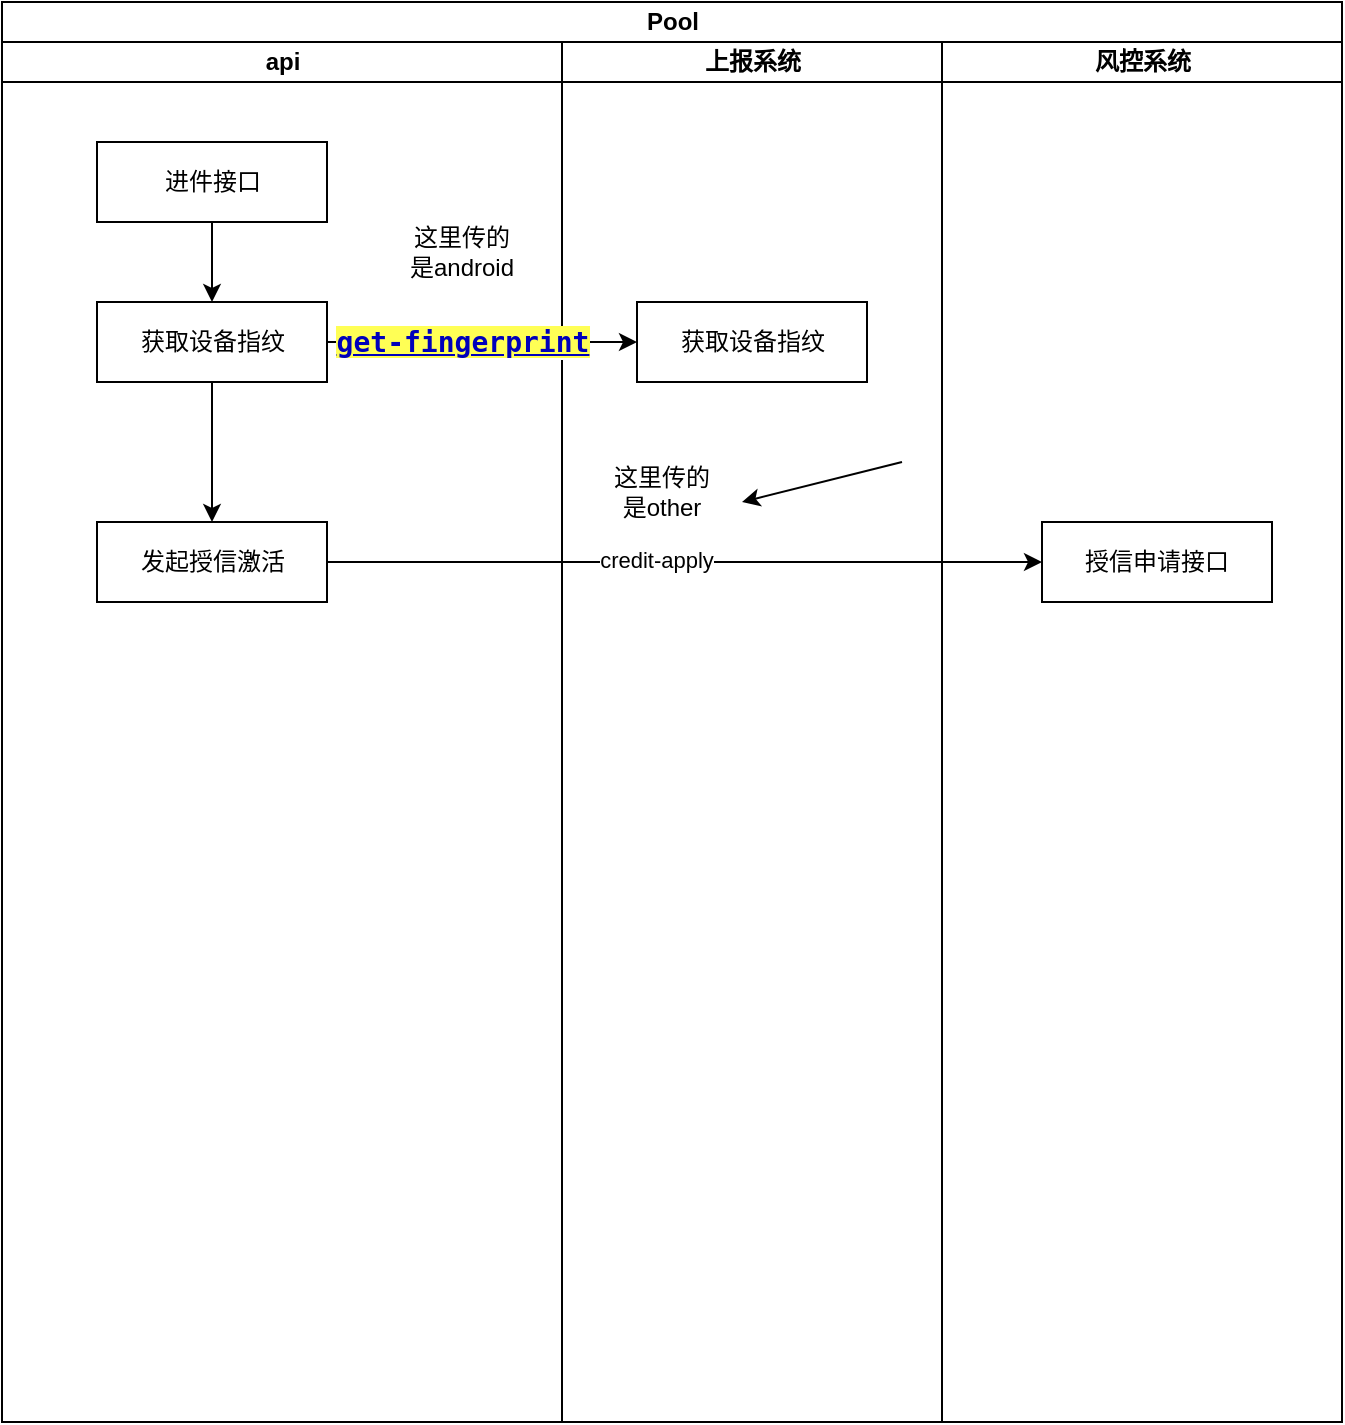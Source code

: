 <mxfile version="26.0.14">
  <diagram name="第 1 页" id="XS6nX_aJ38wYpb9EXPcy">
    <mxGraphModel dx="1186" dy="732" grid="1" gridSize="10" guides="1" tooltips="1" connect="1" arrows="1" fold="1" page="1" pageScale="1" pageWidth="827" pageHeight="1169" math="0" shadow="0">
      <root>
        <mxCell id="0" />
        <mxCell id="1" parent="0" />
        <mxCell id="bEYxLH-Ri-cHhI2nChgo-1" value="Pool" style="swimlane;childLayout=stackLayout;resizeParent=1;resizeParentMax=0;startSize=20;html=1;" vertex="1" parent="1">
          <mxGeometry x="30" y="210" width="670" height="710" as="geometry" />
        </mxCell>
        <mxCell id="bEYxLH-Ri-cHhI2nChgo-2" value="api" style="swimlane;startSize=20;html=1;" vertex="1" parent="bEYxLH-Ri-cHhI2nChgo-1">
          <mxGeometry y="20" width="280" height="690" as="geometry" />
        </mxCell>
        <mxCell id="bEYxLH-Ri-cHhI2nChgo-8" value="" style="edgeStyle=orthogonalEdgeStyle;rounded=0;orthogonalLoop=1;jettySize=auto;html=1;" edge="1" parent="bEYxLH-Ri-cHhI2nChgo-2" source="bEYxLH-Ri-cHhI2nChgo-6" target="bEYxLH-Ri-cHhI2nChgo-7">
          <mxGeometry relative="1" as="geometry" />
        </mxCell>
        <mxCell id="bEYxLH-Ri-cHhI2nChgo-6" value="进件接口" style="rounded=0;whiteSpace=wrap;html=1;" vertex="1" parent="bEYxLH-Ri-cHhI2nChgo-2">
          <mxGeometry x="47.5" y="50" width="115" height="40" as="geometry" />
        </mxCell>
        <mxCell id="bEYxLH-Ri-cHhI2nChgo-14" value="" style="edgeStyle=orthogonalEdgeStyle;rounded=0;orthogonalLoop=1;jettySize=auto;html=1;" edge="1" parent="bEYxLH-Ri-cHhI2nChgo-2" source="bEYxLH-Ri-cHhI2nChgo-7" target="bEYxLH-Ri-cHhI2nChgo-13">
          <mxGeometry relative="1" as="geometry" />
        </mxCell>
        <mxCell id="bEYxLH-Ri-cHhI2nChgo-7" value="获取设备指纹" style="rounded=0;whiteSpace=wrap;html=1;" vertex="1" parent="bEYxLH-Ri-cHhI2nChgo-2">
          <mxGeometry x="47.5" y="130" width="115" height="40" as="geometry" />
        </mxCell>
        <mxCell id="bEYxLH-Ri-cHhI2nChgo-12" value="这里传的是android" style="text;html=1;align=center;verticalAlign=middle;whiteSpace=wrap;rounded=0;" vertex="1" parent="bEYxLH-Ri-cHhI2nChgo-2">
          <mxGeometry x="200" y="90" width="60" height="30" as="geometry" />
        </mxCell>
        <mxCell id="bEYxLH-Ri-cHhI2nChgo-13" value="发起授信激活" style="rounded=0;whiteSpace=wrap;html=1;" vertex="1" parent="bEYxLH-Ri-cHhI2nChgo-2">
          <mxGeometry x="47.5" y="240" width="115" height="40" as="geometry" />
        </mxCell>
        <mxCell id="bEYxLH-Ri-cHhI2nChgo-3" value="上报系统" style="swimlane;startSize=20;html=1;" vertex="1" parent="bEYxLH-Ri-cHhI2nChgo-1">
          <mxGeometry x="280" y="20" width="190" height="690" as="geometry" />
        </mxCell>
        <mxCell id="bEYxLH-Ri-cHhI2nChgo-9" value="获取设备指纹" style="rounded=0;whiteSpace=wrap;html=1;" vertex="1" parent="bEYxLH-Ri-cHhI2nChgo-3">
          <mxGeometry x="37.5" y="130" width="115" height="40" as="geometry" />
        </mxCell>
        <mxCell id="bEYxLH-Ri-cHhI2nChgo-18" value="这里传的是other" style="text;html=1;align=center;verticalAlign=middle;whiteSpace=wrap;rounded=0;" vertex="1" parent="bEYxLH-Ri-cHhI2nChgo-3">
          <mxGeometry x="20" y="210" width="60" height="30" as="geometry" />
        </mxCell>
        <mxCell id="bEYxLH-Ri-cHhI2nChgo-19" value="" style="endArrow=classic;html=1;rounded=0;" edge="1" parent="bEYxLH-Ri-cHhI2nChgo-3">
          <mxGeometry width="50" height="50" relative="1" as="geometry">
            <mxPoint x="170" y="210" as="sourcePoint" />
            <mxPoint x="90" y="230" as="targetPoint" />
          </mxGeometry>
        </mxCell>
        <mxCell id="bEYxLH-Ri-cHhI2nChgo-4" value="风控系统" style="swimlane;startSize=20;html=1;" vertex="1" parent="bEYxLH-Ri-cHhI2nChgo-1">
          <mxGeometry x="470" y="20" width="200" height="690" as="geometry" />
        </mxCell>
        <mxCell id="bEYxLH-Ri-cHhI2nChgo-15" value="授信申请接口" style="rounded=0;whiteSpace=wrap;html=1;" vertex="1" parent="bEYxLH-Ri-cHhI2nChgo-4">
          <mxGeometry x="50" y="240" width="115" height="40" as="geometry" />
        </mxCell>
        <mxCell id="bEYxLH-Ri-cHhI2nChgo-10" style="edgeStyle=orthogonalEdgeStyle;rounded=0;orthogonalLoop=1;jettySize=auto;html=1;entryX=0;entryY=0.5;entryDx=0;entryDy=0;" edge="1" parent="bEYxLH-Ri-cHhI2nChgo-1" source="bEYxLH-Ri-cHhI2nChgo-7" target="bEYxLH-Ri-cHhI2nChgo-9">
          <mxGeometry relative="1" as="geometry" />
        </mxCell>
        <mxCell id="bEYxLH-Ri-cHhI2nChgo-11" value="&lt;a style=&quot;box-sizing: border-box; background: 0px center rgb(255, 255, 85); color: rgb(0, 0, 187); -webkit-font-smoothing: antialiased; font-family: monospace; font-size: 14px; font-weight: 700; text-align: start; text-wrap-mode: wrap;&quot; target=&quot;_blank&quot; href=&quot;http://api.xinfei.io/report/device/get-fingerprint&quot;&gt;get-fingerprint&lt;/a&gt;" style="edgeLabel;html=1;align=center;verticalAlign=middle;resizable=0;points=[];labelBorderColor=none;" vertex="1" connectable="0" parent="bEYxLH-Ri-cHhI2nChgo-10">
          <mxGeometry x="-0.234" y="-1" relative="1" as="geometry">
            <mxPoint x="8" y="-1" as="offset" />
          </mxGeometry>
        </mxCell>
        <mxCell id="bEYxLH-Ri-cHhI2nChgo-16" style="edgeStyle=orthogonalEdgeStyle;rounded=0;orthogonalLoop=1;jettySize=auto;html=1;entryX=0;entryY=0.5;entryDx=0;entryDy=0;" edge="1" parent="bEYxLH-Ri-cHhI2nChgo-1" source="bEYxLH-Ri-cHhI2nChgo-13" target="bEYxLH-Ri-cHhI2nChgo-15">
          <mxGeometry relative="1" as="geometry" />
        </mxCell>
        <mxCell id="bEYxLH-Ri-cHhI2nChgo-17" value="credit-apply" style="edgeLabel;html=1;align=center;verticalAlign=middle;resizable=0;points=[];" vertex="1" connectable="0" parent="bEYxLH-Ri-cHhI2nChgo-16">
          <mxGeometry x="-0.081" y="1" relative="1" as="geometry">
            <mxPoint as="offset" />
          </mxGeometry>
        </mxCell>
      </root>
    </mxGraphModel>
  </diagram>
</mxfile>
